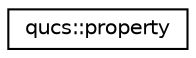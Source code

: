 digraph G
{
  edge [fontname="Helvetica",fontsize="10",labelfontname="Helvetica",labelfontsize="10"];
  node [fontname="Helvetica",fontsize="10",shape=record];
  rankdir="LR";
  Node1 [label="qucs::property",height=0.2,width=0.4,color="black", fillcolor="white", style="filled",URL="$classqucs_1_1property.html"];
}
